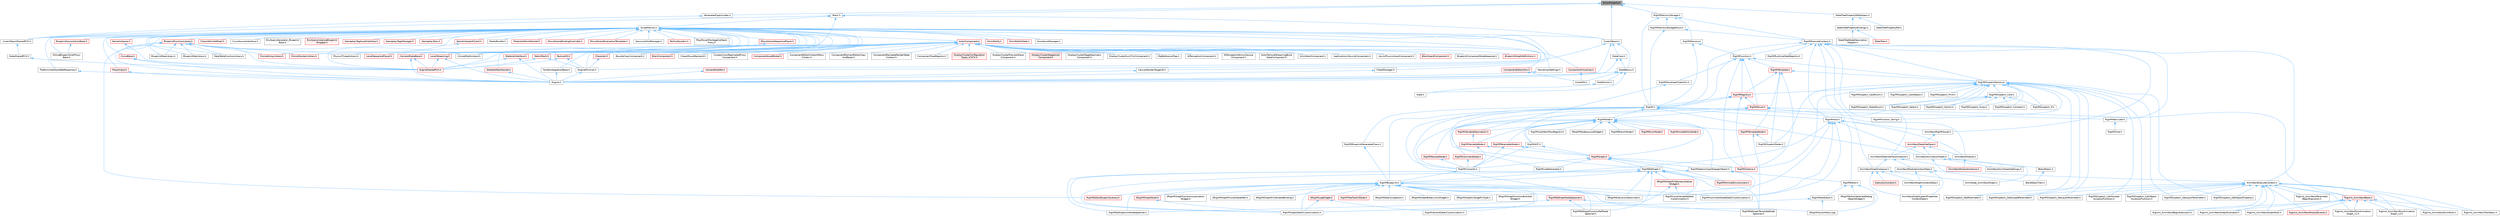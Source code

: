 digraph "EnumProperty.h"
{
 // INTERACTIVE_SVG=YES
 // LATEX_PDF_SIZE
  bgcolor="transparent";
  edge [fontname=Helvetica,fontsize=10,labelfontname=Helvetica,labelfontsize=10];
  node [fontname=Helvetica,fontsize=10,shape=box,height=0.2,width=0.4];
  Node1 [id="Node000001",label="EnumProperty.h",height=0.2,width=0.4,color="gray40", fillcolor="grey60", style="filled", fontcolor="black",tooltip=" "];
  Node1 -> Node2 [id="edge1_Node000001_Node000002",dir="back",color="steelblue1",style="solid",tooltip=" "];
  Node2 [id="Node000002",label="CoreUObject.h",height=0.2,width=0.4,color="grey40", fillcolor="white", style="filled",URL="$d0/ded/CoreUObject_8h.html",tooltip=" "];
  Node2 -> Node3 [id="edge2_Node000002_Node000003",dir="back",color="steelblue1",style="solid",tooltip=" "];
  Node3 [id="Node000003",label="Engine.h",height=0.2,width=0.4,color="grey40", fillcolor="white", style="filled",URL="$d1/d34/Public_2Engine_8h.html",tooltip=" "];
  Node2 -> Node4 [id="edge3_Node000002_Node000004",dir="back",color="steelblue1",style="solid",tooltip=" "];
  Node4 [id="Node000004",label="EngineMinimal.h",height=0.2,width=0.4,color="grey40", fillcolor="white", style="filled",URL="$d0/d2c/EngineMinimal_8h.html",tooltip=" "];
  Node4 -> Node3 [id="edge4_Node000004_Node000003",dir="back",color="steelblue1",style="solid",tooltip=" "];
  Node2 -> Node5 [id="edge5_Node000002_Node000005",dir="back",color="steelblue1",style="solid",tooltip=" "];
  Node5 [id="Node000005",label="SlateBasics.h",height=0.2,width=0.4,color="grey40", fillcolor="white", style="filled",URL="$da/d2f/SlateBasics_8h.html",tooltip=" "];
  Node5 -> Node3 [id="edge6_Node000005_Node000003",dir="back",color="steelblue1",style="solid",tooltip=" "];
  Node5 -> Node6 [id="edge7_Node000005_Node000006",dir="back",color="steelblue1",style="solid",tooltip=" "];
  Node6 [id="Node000006",label="Slate.h",height=0.2,width=0.4,color="grey40", fillcolor="white", style="filled",URL="$d2/dc0/Slate_8h.html",tooltip=" "];
  Node5 -> Node7 [id="edge8_Node000005_Node000007",dir="back",color="steelblue1",style="solid",tooltip=" "];
  Node7 [id="Node000007",label="SlateExtras.h",height=0.2,width=0.4,color="grey40", fillcolor="white", style="filled",URL="$d8/dec/SlateExtras_8h.html",tooltip=" "];
  Node7 -> Node6 [id="edge9_Node000007_Node000006",dir="back",color="steelblue1",style="solid",tooltip=" "];
  Node5 -> Node8 [id="edge10_Node000005_Node000008",dir="back",color="steelblue1",style="solid",tooltip=" "];
  Node8 [id="Node000008",label="UnrealEd.h",height=0.2,width=0.4,color="grey40", fillcolor="white", style="filled",URL="$d2/d5f/UnrealEd_8h.html",tooltip=" "];
  Node2 -> Node9 [id="edge11_Node000002_Node000009",dir="back",color="steelblue1",style="solid",tooltip=" "];
  Node9 [id="Node000009",label="SlateCore.h",height=0.2,width=0.4,color="grey40", fillcolor="white", style="filled",URL="$dc/d03/SlateCore_8h.html",tooltip=" "];
  Node9 -> Node3 [id="edge12_Node000009_Node000003",dir="back",color="steelblue1",style="solid",tooltip=" "];
  Node9 -> Node5 [id="edge13_Node000009_Node000005",dir="back",color="steelblue1",style="solid",tooltip=" "];
  Node1 -> Node10 [id="edge14_Node000001_Node000010",dir="back",color="steelblue1",style="solid",tooltip=" "];
  Node10 [id="Node000010",label="GeneratedCppIncludes.h",height=0.2,width=0.4,color="grey40", fillcolor="white", style="filled",URL="$d5/d24/GeneratedCppIncludes_8h.html",tooltip=" "];
  Node10 -> Node11 [id="edge15_Node000010_Node000011",dir="back",color="steelblue1",style="solid",tooltip=" "];
  Node11 [id="Node000011",label="CoreUObjectSharedPCH.h",height=0.2,width=0.4,color="grey40", fillcolor="white", style="filled",URL="$de/d2f/CoreUObjectSharedPCH_8h.html",tooltip=" "];
  Node11 -> Node12 [id="edge16_Node000011_Node000012",dir="back",color="steelblue1",style="solid",tooltip=" "];
  Node12 [id="Node000012",label="SlateSharedPCH.h",height=0.2,width=0.4,color="grey40", fillcolor="white", style="filled",URL="$d1/dfc/SlateSharedPCH_8h.html",tooltip=" "];
  Node12 -> Node13 [id="edge17_Node000012_Node000013",dir="back",color="steelblue1",style="solid",tooltip=" "];
  Node13 [id="Node000013",label="EngineSharedPCH.h",height=0.2,width=0.4,color="red", fillcolor="#FFF0F0", style="filled",URL="$dc/dbb/EngineSharedPCH_8h.html",tooltip=" "];
  Node1 -> Node15 [id="edge18_Node000001_Node000015",dir="back",color="steelblue1",style="solid",tooltip=" "];
  Node15 [id="Node000015",label="RigVMMemoryStorage.h",height=0.2,width=0.4,color="grey40", fillcolor="white", style="filled",URL="$d1/dd5/RigVMMemoryStorage_8h.html",tooltip=" "];
  Node15 -> Node16 [id="edge19_Node000015_Node000016",dir="back",color="steelblue1",style="solid",tooltip=" "];
  Node16 [id="Node000016",label="RigVM.h",height=0.2,width=0.4,color="grey40", fillcolor="white", style="filled",URL="$d0/d5e/RigVM_8h.html",tooltip=" "];
  Node16 -> Node17 [id="edge20_Node000016_Node000017",dir="back",color="steelblue1",style="solid",tooltip=" "];
  Node17 [id="Node000017",label="AnimNextAnimationGraph.h",height=0.2,width=0.4,color="grey40", fillcolor="white", style="filled",URL="$d4/dc3/AnimNextAnimationGraph_8h.html",tooltip=" "];
  Node17 -> Node18 [id="edge21_Node000017_Node000018",dir="back",color="steelblue1",style="solid",tooltip=" "];
  Node18 [id="Node000018",label="AnimNextAnimGraphSettings.h",height=0.2,width=0.4,color="grey40", fillcolor="white", style="filled",URL="$d9/da8/AnimNextAnimGraphSettings_8h.html",tooltip=" "];
  Node17 -> Node19 [id="edge22_Node000017_Node000019",dir="back",color="steelblue1",style="solid",tooltip=" "];
  Node19 [id="Node000019",label="AnimNode_AnimNextGraph.h",height=0.2,width=0.4,color="grey40", fillcolor="white", style="filled",URL="$d5/d20/AnimNode__AnimNextGraph_8h.html",tooltip=" "];
  Node17 -> Node20 [id="edge23_Node000017_Node000020",dir="back",color="steelblue1",style="solid",tooltip=" "];
  Node20 [id="Node000020",label="BlendStackTrait.h",height=0.2,width=0.4,color="grey40", fillcolor="white", style="filled",URL="$dd/dc9/BlendStackTrait_8h.html",tooltip=" "];
  Node17 -> Node21 [id="edge24_Node000017_Node000021",dir="back",color="steelblue1",style="solid",tooltip=" "];
  Node21 [id="Node000021",label="IBlendStack.h",height=0.2,width=0.4,color="grey40", fillcolor="white", style="filled",URL="$df/d73/IBlendStack_8h.html",tooltip=" "];
  Node21 -> Node20 [id="edge25_Node000021_Node000020",dir="back",color="steelblue1",style="solid",tooltip=" "];
  Node16 -> Node22 [id="edge26_Node000016_Node000022",dir="back",color="steelblue1",style="solid",tooltip=" "];
  Node22 [id="Node000022",label="AnimNextModule.h",height=0.2,width=0.4,color="grey40", fillcolor="white", style="filled",URL="$d1/dac/AnimNextModule_8h.html",tooltip=" "];
  Node22 -> Node23 [id="edge27_Node000022_Node000023",dir="back",color="steelblue1",style="solid",tooltip=" "];
  Node23 [id="Node000023",label="AnimNextModuleInstance.h",height=0.2,width=0.4,color="red", fillcolor="#FFF0F0", style="filled",URL="$d7/dbe/AnimNextModuleInstance_8h.html",tooltip=" "];
  Node16 -> Node25 [id="edge28_Node000016_Node000025",dir="back",color="steelblue1",style="solid",tooltip=" "];
  Node25 [id="Node000025",label="RigVMBlueprint.h",height=0.2,width=0.4,color="grey40", fillcolor="white", style="filled",URL="$df/d44/RigVMBlueprint_8h.html",tooltip=" "];
  Node25 -> Node26 [id="edge29_Node000025_Node000026",dir="back",color="steelblue1",style="solid",tooltip=" "];
  Node26 [id="Node000026",label="RigVMCommentNodeDetailCustomization.h",height=0.2,width=0.4,color="grey40", fillcolor="white", style="filled",URL="$de/ddb/RigVMCommentNodeDetailCustomization_8h.html",tooltip=" "];
  Node25 -> Node27 [id="edge30_Node000025_Node000027",dir="back",color="steelblue1",style="solid",tooltip=" "];
  Node27 [id="Node000027",label="RigVMEdGraphFunctionRefNode\lSpawner.h",height=0.2,width=0.4,color="grey40", fillcolor="white", style="filled",URL="$d3/d16/RigVMEdGraphFunctionRefNodeSpawner_8h.html",tooltip=" "];
  Node25 -> Node28 [id="edge31_Node000025_Node000028",dir="back",color="steelblue1",style="solid",tooltip=" "];
  Node28 [id="Node000028",label="RigVMEdGraphNodeSpawner.h",height=0.2,width=0.4,color="red", fillcolor="#FFF0F0", style="filled",URL="$d4/d8b/RigVMEdGraphNodeSpawner_8h.html",tooltip=" "];
  Node28 -> Node27 [id="edge32_Node000028_Node000027",dir="back",color="steelblue1",style="solid",tooltip=" "];
  Node28 -> Node31 [id="edge33_Node000028_Node000031",dir="back",color="steelblue1",style="solid",tooltip=" "];
  Node31 [id="Node000031",label="RigVMEdGraphTemplateNode\lSpawner.h",height=0.2,width=0.4,color="grey40", fillcolor="white", style="filled",URL="$d9/d6c/RigVMEdGraphTemplateNodeSpawner_8h.html",tooltip=" "];
  Node28 -> Node32 [id="edge34_Node000028_Node000032",dir="back",color="steelblue1",style="solid",tooltip=" "];
  Node32 [id="Node000032",label="RigVMEdGraphUnitNodeSpawner.h",height=0.2,width=0.4,color="grey40", fillcolor="white", style="filled",URL="$d3/d6b/RigVMEdGraphUnitNodeSpawner_8h.html",tooltip=" "];
  Node25 -> Node32 [id="edge35_Node000025_Node000032",dir="back",color="steelblue1",style="solid",tooltip=" "];
  Node25 -> Node34 [id="edge36_Node000025_Node000034",dir="back",color="steelblue1",style="solid",tooltip=" "];
  Node34 [id="Node000034",label="RigVMEditorBlueprintLibrary.h",height=0.2,width=0.4,color="red", fillcolor="#FFF0F0", style="filled",URL="$d9/d31/RigVMEditorBlueprintLibrary_8h.html",tooltip=" "];
  Node25 -> Node36 [id="edge37_Node000025_Node000036",dir="back",color="steelblue1",style="solid",tooltip=" "];
  Node36 [id="Node000036",label="RigVMGraphDetailCustomization.h",height=0.2,width=0.4,color="grey40", fillcolor="white", style="filled",URL="$da/d8c/RigVMGraphDetailCustomization_8h.html",tooltip=" "];
  Node25 -> Node37 [id="edge38_Node000025_Node000037",dir="back",color="steelblue1",style="solid",tooltip=" "];
  Node37 [id="Node000037",label="RigVMLocalVariableDetail\lCustomization.h",height=0.2,width=0.4,color="grey40", fillcolor="white", style="filled",URL="$de/de8/RigVMLocalVariableDetailCustomization_8h.html",tooltip=" "];
  Node25 -> Node38 [id="edge39_Node000025_Node000038",dir="back",color="steelblue1",style="solid",tooltip=" "];
  Node38 [id="Node000038",label="RigVMTreeToolkitNode.h",height=0.2,width=0.4,color="red", fillcolor="#FFF0F0", style="filled",URL="$dc/d84/RigVMTreeToolkitNode_8h.html",tooltip=" "];
  Node25 -> Node43 [id="edge40_Node000025_Node000043",dir="back",color="steelblue1",style="solid",tooltip=" "];
  Node43 [id="Node000043",label="RigVMVariantDetailCustomization.h",height=0.2,width=0.4,color="grey40", fillcolor="white", style="filled",URL="$d2/db8/RigVMVariantDetailCustomization_8h.html",tooltip=" "];
  Node25 -> Node44 [id="edge41_Node000025_Node000044",dir="back",color="steelblue1",style="solid",tooltip=" "];
  Node44 [id="Node000044",label="SRigVMActionMenu.cpp",height=0.2,width=0.4,color="grey40", fillcolor="white", style="filled",URL="$dc/d4c/SRigVMActionMenu_8cpp.html",tooltip=" "];
  Node25 -> Node45 [id="edge42_Node000025_Node000045",dir="back",color="steelblue1",style="solid",tooltip=" "];
  Node45 [id="Node000045",label="SRigVMDetailsInspector.h",height=0.2,width=0.4,color="grey40", fillcolor="white", style="filled",URL="$df/dfb/SRigVMDetailsInspector_8h.html",tooltip=" "];
  Node25 -> Node46 [id="edge43_Node000025_Node000046",dir="back",color="steelblue1",style="solid",tooltip=" "];
  Node46 [id="Node000046",label="SRigVMExecutionStackView.h",height=0.2,width=0.4,color="grey40", fillcolor="white", style="filled",URL="$d9/d2b/SRigVMExecutionStackView_8h.html",tooltip=" "];
  Node25 -> Node47 [id="edge44_Node000025_Node000047",dir="back",color="steelblue1",style="solid",tooltip=" "];
  Node47 [id="Node000047",label="SRigVMGraphBreakLinksWidget.h",height=0.2,width=0.4,color="grey40", fillcolor="white", style="filled",URL="$d8/d4a/SRigVMGraphBreakLinksWidget_8h.html",tooltip=" "];
  Node25 -> Node48 [id="edge45_Node000025_Node000048",dir="back",color="steelblue1",style="solid",tooltip=" "];
  Node48 [id="Node000048",label="SRigVMGraphChangePinType.h",height=0.2,width=0.4,color="grey40", fillcolor="white", style="filled",URL="$d4/da7/SRigVMGraphChangePinType_8h.html",tooltip=" "];
  Node25 -> Node49 [id="edge46_Node000025_Node000049",dir="back",color="steelblue1",style="solid",tooltip=" "];
  Node49 [id="Node000049",label="SRigVMGraphFunctionBulkEdit\lWidget.h",height=0.2,width=0.4,color="grey40", fillcolor="white", style="filled",URL="$db/dbf/SRigVMGraphFunctionBulkEditWidget_8h.html",tooltip=" "];
  Node25 -> Node50 [id="edge47_Node000025_Node000050",dir="back",color="steelblue1",style="solid",tooltip=" "];
  Node50 [id="Node000050",label="SRigVMGraphFunctionLocalization\lWidget.h",height=0.2,width=0.4,color="grey40", fillcolor="white", style="filled",URL="$dd/d59/SRigVMGraphFunctionLocalizationWidget_8h.html",tooltip=" "];
  Node25 -> Node51 [id="edge48_Node000025_Node000051",dir="back",color="steelblue1",style="solid",tooltip=" "];
  Node51 [id="Node000051",label="SRigVMGraphNode.h",height=0.2,width=0.4,color="red", fillcolor="#FFF0F0", style="filled",URL="$d0/d1e/SRigVMGraphNode_8h.html",tooltip=" "];
  Node51 -> Node36 [id="edge49_Node000051_Node000036",dir="back",color="steelblue1",style="solid",tooltip=" "];
  Node25 -> Node53 [id="edge50_Node000025_Node000053",dir="back",color="steelblue1",style="solid",tooltip=" "];
  Node53 [id="Node000053",label="SRigVMGraphPinUserDataPath.h",height=0.2,width=0.4,color="grey40", fillcolor="white", style="filled",URL="$d5/d31/SRigVMGraphPinUserDataPath_8h.html",tooltip=" "];
  Node25 -> Node54 [id="edge51_Node000025_Node000054",dir="back",color="steelblue1",style="solid",tooltip=" "];
  Node54 [id="Node000054",label="SRigVMGraphPinVariableBinding.h",height=0.2,width=0.4,color="grey40", fillcolor="white", style="filled",URL="$db/dca/SRigVMGraphPinVariableBinding_8h.html",tooltip=" "];
  Node25 -> Node55 [id="edge52_Node000025_Node000055",dir="back",color="steelblue1",style="solid",tooltip=" "];
  Node55 [id="Node000055",label="SRigVMLogWidget.h",height=0.2,width=0.4,color="red", fillcolor="#FFF0F0", style="filled",URL="$d9/dab/SRigVMLogWidget_8h.html",tooltip=" "];
  Node55 -> Node36 [id="edge53_Node000055_Node000036",dir="back",color="steelblue1",style="solid",tooltip=" "];
  Node55 -> Node43 [id="edge54_Node000055_Node000043",dir="back",color="steelblue1",style="solid",tooltip=" "];
  Node16 -> Node57 [id="edge55_Node000016_Node000057",dir="back",color="steelblue1",style="solid",tooltip=" "];
  Node57 [id="Node000057",label="RigVMBlueprintGeneratedClass.h",height=0.2,width=0.4,color="grey40", fillcolor="white", style="filled",URL="$d4/dec/RigVMBlueprintGeneratedClass_8h.html",tooltip=" "];
  Node57 -> Node25 [id="edge56_Node000057_Node000025",dir="back",color="steelblue1",style="solid",tooltip=" "];
  Node16 -> Node58 [id="edge57_Node000016_Node000058",dir="back",color="steelblue1",style="solid",tooltip=" "];
  Node58 [id="Node000058",label="RigVMCodeGenerator.h",height=0.2,width=0.4,color="grey40", fillcolor="white", style="filled",URL="$d4/d2b/RigVMCodeGenerator_8h.html",tooltip=" "];
  Node16 -> Node59 [id="edge58_Node000016_Node000059",dir="back",color="steelblue1",style="solid",tooltip=" "];
  Node59 [id="Node000059",label="RigVMCompiler.h",height=0.2,width=0.4,color="grey40", fillcolor="white", style="filled",URL="$d7/d63/RigVMCompiler_8h.html",tooltip=" "];
  Node59 -> Node25 [id="edge59_Node000059_Node000025",dir="back",color="steelblue1",style="solid",tooltip=" "];
  Node16 -> Node60 [id="edge60_Node000016_Node000060",dir="back",color="steelblue1",style="solid",tooltip=" "];
  Node60 [id="Node000060",label="RigVMEdGraph.h",height=0.2,width=0.4,color="grey40", fillcolor="white", style="filled",URL="$d9/d8c/RigVMEdGraph_8h.html",tooltip=" "];
  Node60 -> Node25 [id="edge61_Node000060_Node000025",dir="back",color="steelblue1",style="solid",tooltip=" "];
  Node60 -> Node27 [id="edge62_Node000060_Node000027",dir="back",color="steelblue1",style="solid",tooltip=" "];
  Node60 -> Node31 [id="edge63_Node000060_Node000031",dir="back",color="steelblue1",style="solid",tooltip=" "];
  Node60 -> Node32 [id="edge64_Node000060_Node000032",dir="back",color="steelblue1",style="solid",tooltip=" "];
  Node60 -> Node36 [id="edge65_Node000060_Node000036",dir="back",color="steelblue1",style="solid",tooltip=" "];
  Node60 -> Node37 [id="edge66_Node000060_Node000037",dir="back",color="steelblue1",style="solid",tooltip=" "];
  Node60 -> Node61 [id="edge67_Node000060_Node000061",dir="back",color="steelblue1",style="solid",tooltip=" "];
  Node61 [id="Node000061",label="RigVMMinimalEnvironment.h",height=0.2,width=0.4,color="red", fillcolor="#FFF0F0", style="filled",URL="$d4/d4a/RigVMMinimalEnvironment_8h.html",tooltip=" "];
  Node60 -> Node46 [id="edge68_Node000060_Node000046",dir="back",color="steelblue1",style="solid",tooltip=" "];
  Node60 -> Node62 [id="edge69_Node000060_Node000062",dir="back",color="steelblue1",style="solid",tooltip=" "];
  Node62 [id="Node000062",label="SRigVMGraphPinNameListValue\lWidget.h",height=0.2,width=0.4,color="red", fillcolor="#FFF0F0", style="filled",URL="$dc/dac/SRigVMGraphPinNameListValueWidget_8h.html",tooltip=" "];
  Node62 -> Node36 [id="edge70_Node000062_Node000036",dir="back",color="steelblue1",style="solid",tooltip=" "];
  Node62 -> Node37 [id="edge71_Node000062_Node000037",dir="back",color="steelblue1",style="solid",tooltip=" "];
  Node16 -> Node64 [id="edge72_Node000016_Node000064",dir="back",color="steelblue1",style="solid",tooltip=" "];
  Node64 [id="Node000064",label="RigVMHost.h",height=0.2,width=0.4,color="grey40", fillcolor="white", style="filled",URL="$d5/d04/RigVMHost_8h.html",tooltip=" "];
  Node64 -> Node17 [id="edge73_Node000064_Node000017",dir="back",color="steelblue1",style="solid",tooltip=" "];
  Node64 -> Node22 [id="edge74_Node000064_Node000022",dir="back",color="steelblue1",style="solid",tooltip=" "];
  Node64 -> Node65 [id="edge75_Node000064_Node000065",dir="back",color="steelblue1",style="solid",tooltip=" "];
  Node65 [id="Node000065",label="AnimNextRigVMAsset.h",height=0.2,width=0.4,color="grey40", fillcolor="white", style="filled",URL="$d8/d0c/AnimNextRigVMAsset_8h.html",tooltip=" "];
  Node65 -> Node66 [id="edge76_Node000065_Node000066",dir="back",color="steelblue1",style="solid",tooltip=" "];
  Node66 [id="Node000066",label="AnimNextDataInterface.h",height=0.2,width=0.4,color="red", fillcolor="#FFF0F0", style="filled",URL="$d6/d96/AnimNextDataInterface_8h.html",tooltip=" "];
  Node66 -> Node17 [id="edge77_Node000066_Node000017",dir="back",color="steelblue1",style="solid",tooltip=" "];
  Node66 -> Node70 [id="edge78_Node000066_Node000070",dir="back",color="steelblue1",style="solid",tooltip=" "];
  Node70 [id="Node000070",label="AnimNextDataInterfaceInstance.h",height=0.2,width=0.4,color="grey40", fillcolor="white", style="filled",URL="$d4/dc0/AnimNextDataInterfaceInstance_8h.html",tooltip=" "];
  Node70 -> Node71 [id="edge79_Node000070_Node000071",dir="back",color="steelblue1",style="solid",tooltip=" "];
  Node71 [id="Node000071",label="AnimNextGraphInstance.h",height=0.2,width=0.4,color="grey40", fillcolor="white", style="filled",URL="$df/d5e/AnimNextGraphInstance_8h.html",tooltip=" "];
  Node71 -> Node72 [id="edge80_Node000071_Node000072",dir="back",color="steelblue1",style="solid",tooltip=" "];
  Node72 [id="Node000072",label="AnimNextGraphContextData.h",height=0.2,width=0.4,color="grey40", fillcolor="white", style="filled",URL="$d6/d0a/AnimNextGraphContextData_8h.html",tooltip=" "];
  Node72 -> Node73 [id="edge81_Node000072_Node000073",dir="back",color="steelblue1",style="solid",tooltip=" "];
  Node73 [id="Node000073",label="AnimNextGraphLatentProperties\lContextData.h",height=0.2,width=0.4,color="grey40", fillcolor="white", style="filled",URL="$da/d49/AnimNextGraphLatentPropertiesContextData_8h.html",tooltip=" "];
  Node71 -> Node73 [id="edge82_Node000071_Node000073",dir="back",color="steelblue1",style="solid",tooltip=" "];
  Node71 -> Node19 [id="edge83_Node000071_Node000019",dir="back",color="steelblue1",style="solid",tooltip=" "];
  Node71 -> Node74 [id="edge84_Node000071_Node000074",dir="back",color="steelblue1",style="solid",tooltip=" "];
  Node74 [id="Node000074",label="ExecutionContext.h",height=0.2,width=0.4,color="red", fillcolor="#FFF0F0", style="filled",URL="$d2/da1/ExecutionContext_8h.html",tooltip=" "];
  Node70 -> Node83 [id="edge85_Node000070_Node000083",dir="back",color="steelblue1",style="solid",tooltip=" "];
  Node83 [id="Node000083",label="AnimNextModuleContextData.h",height=0.2,width=0.4,color="grey40", fillcolor="white", style="filled",URL="$d8/d3c/AnimNextModuleContextData_8h.html",tooltip=" "];
  Node83 -> Node84 [id="edge86_Node000083_Node000084",dir="back",color="steelblue1",style="solid",tooltip=" "];
  Node84 [id="Node000084",label="AnimNextExecuteContext.h",height=0.2,width=0.4,color="grey40", fillcolor="white", style="filled",URL="$de/da5/AnimNextExecuteContext_8h.html",tooltip=" "];
  Node84 -> Node85 [id="edge87_Node000084_Node000085",dir="back",color="steelblue1",style="solid",tooltip=" "];
  Node85 [id="Node000085",label="RigUnit_AnimNextBase.h",height=0.2,width=0.4,color="red", fillcolor="#FFF0F0", style="filled",URL="$df/d32/RigUnit__AnimNextBase_8h.html",tooltip=" "];
  Node85 -> Node86 [id="edge88_Node000085_Node000086",dir="back",color="steelblue1",style="solid",tooltip=" "];
  Node86 [id="Node000086",label="RigUnit_AnimNextBeginExecution.h",height=0.2,width=0.4,color="grey40", fillcolor="white", style="filled",URL="$df/d5a/RigUnit__AnimNextBeginExecution_8h.html",tooltip=" "];
  Node85 -> Node87 [id="edge89_Node000085_Node000087",dir="back",color="steelblue1",style="solid",tooltip=" "];
  Node87 [id="Node000087",label="RigUnit_AnimNextGraphEvaluator.h",height=0.2,width=0.4,color="grey40", fillcolor="white", style="filled",URL="$db/dea/RigUnit__AnimNextGraphEvaluator_8h.html",tooltip=" "];
  Node85 -> Node88 [id="edge90_Node000085_Node000088",dir="back",color="steelblue1",style="solid",tooltip=" "];
  Node88 [id="Node000088",label="RigUnit_AnimNextGraphRoot.h",height=0.2,width=0.4,color="grey40", fillcolor="white", style="filled",URL="$db/db2/RigUnit__AnimNextGraphRoot_8h.html",tooltip=" "];
  Node85 -> Node89 [id="edge91_Node000085_Node000089",dir="back",color="steelblue1",style="solid",tooltip=" "];
  Node89 [id="Node000089",label="RigUnit_AnimNextModuleEvents.h",height=0.2,width=0.4,color="red", fillcolor="#FFF0F0", style="filled",URL="$db/d6a/RigUnit__AnimNextModuleEvents_8h.html",tooltip=" "];
  Node85 -> Node91 [id="edge92_Node000085_Node000091",dir="back",color="steelblue1",style="solid",tooltip=" "];
  Node91 [id="Node000091",label="RigUnit_AnimNextRunAnimation\lGraph_v1.h",height=0.2,width=0.4,color="grey40", fillcolor="white", style="filled",URL="$d1/df7/RigUnit__AnimNextRunAnimationGraph__v1_8h.html",tooltip=" "];
  Node85 -> Node92 [id="edge93_Node000085_Node000092",dir="back",color="steelblue1",style="solid",tooltip=" "];
  Node92 [id="Node000092",label="RigUnit_AnimNextRunAnimation\lGraph_v2.h",height=0.2,width=0.4,color="grey40", fillcolor="white", style="filled",URL="$d6/d84/RigUnit__AnimNextRunAnimationGraph__v2_8h.html",tooltip=" "];
  Node85 -> Node93 [id="edge94_Node000085_Node000093",dir="back",color="steelblue1",style="solid",tooltip=" "];
  Node93 [id="Node000093",label="RigUnit_AnimNextShimRoot.h",height=0.2,width=0.4,color="grey40", fillcolor="white", style="filled",URL="$de/d67/RigUnit__AnimNextShimRoot_8h.html",tooltip=" "];
  Node85 -> Node94 [id="edge95_Node000085_Node000094",dir="back",color="steelblue1",style="solid",tooltip=" "];
  Node94 [id="Node000094",label="RigUnit_AnimNextTraitStack.h",height=0.2,width=0.4,color="grey40", fillcolor="white", style="filled",URL="$d0/d14/RigUnit__AnimNextTraitStack_8h.html",tooltip=" "];
  Node84 -> Node86 [id="edge96_Node000084_Node000086",dir="back",color="steelblue1",style="solid",tooltip=" "];
  Node84 -> Node87 [id="edge97_Node000084_Node000087",dir="back",color="steelblue1",style="solid",tooltip=" "];
  Node84 -> Node88 [id="edge98_Node000084_Node000088",dir="back",color="steelblue1",style="solid",tooltip=" "];
  Node84 -> Node89 [id="edge99_Node000084_Node000089",dir="back",color="steelblue1",style="solid",tooltip=" "];
  Node84 -> Node97 [id="edge100_Node000084_Node000097",dir="back",color="steelblue1",style="solid",tooltip=" "];
  Node97 [id="Node000097",label="RigUnit_AnimNextParameter\lBeginExecution.h",height=0.2,width=0.4,color="grey40", fillcolor="white", style="filled",URL="$df/d50/RigUnit__AnimNextParameterBeginExecution_8h.html",tooltip=" "];
  Node84 -> Node91 [id="edge101_Node000084_Node000091",dir="back",color="steelblue1",style="solid",tooltip=" "];
  Node84 -> Node92 [id="edge102_Node000084_Node000092",dir="back",color="steelblue1",style="solid",tooltip=" "];
  Node84 -> Node93 [id="edge103_Node000084_Node000093",dir="back",color="steelblue1",style="solid",tooltip=" "];
  Node84 -> Node94 [id="edge104_Node000084_Node000094",dir="back",color="steelblue1",style="solid",tooltip=" "];
  Node84 -> Node98 [id="edge105_Node000084_Node000098",dir="back",color="steelblue1",style="solid",tooltip=" "];
  Node98 [id="Node000098",label="RigVMDispatch_CallHoisted\lAccessorFunction.h",height=0.2,width=0.4,color="grey40", fillcolor="white", style="filled",URL="$d1/d9e/RigVMDispatch__CallHoistedAccessorFunction_8h.html",tooltip=" "];
  Node84 -> Node99 [id="edge106_Node000084_Node000099",dir="back",color="steelblue1",style="solid",tooltip=" "];
  Node99 [id="Node000099",label="RigVMDispatch_CallObject\lAccessorFunction.h",height=0.2,width=0.4,color="grey40", fillcolor="white", style="filled",URL="$de/da6/RigVMDispatch__CallObjectAccessorFunction_8h.html",tooltip=" "];
  Node84 -> Node100 [id="edge107_Node000084_Node000100",dir="back",color="steelblue1",style="solid",tooltip=" "];
  Node100 [id="Node000100",label="RigVMDispatch_GetLayerParameter.h",height=0.2,width=0.4,color="grey40", fillcolor="white", style="filled",URL="$d1/dad/RigVMDispatch__GetLayerParameter_8h.html",tooltip=" "];
  Node84 -> Node101 [id="edge108_Node000084_Node000101",dir="back",color="steelblue1",style="solid",tooltip=" "];
  Node101 [id="Node000101",label="RigVMDispatch_GetObjectProperty.h",height=0.2,width=0.4,color="grey40", fillcolor="white", style="filled",URL="$d3/d6d/RigVMDispatch__GetObjectProperty_8h.html",tooltip=" "];
  Node84 -> Node102 [id="edge109_Node000084_Node000102",dir="back",color="steelblue1",style="solid",tooltip=" "];
  Node102 [id="Node000102",label="RigVMDispatch_GetParameter.h",height=0.2,width=0.4,color="grey40", fillcolor="white", style="filled",URL="$dd/d34/RigVMDispatch__GetParameter_8h.html",tooltip=" "];
  Node84 -> Node103 [id="edge110_Node000084_Node000103",dir="back",color="steelblue1",style="solid",tooltip=" "];
  Node103 [id="Node000103",label="RigVMDispatch_GetScopedParameter.h",height=0.2,width=0.4,color="grey40", fillcolor="white", style="filled",URL="$d0/dc7/RigVMDispatch__GetScopedParameter_8h.html",tooltip=" "];
  Node84 -> Node104 [id="edge111_Node000084_Node000104",dir="back",color="steelblue1",style="solid",tooltip=" "];
  Node104 [id="Node000104",label="RigVMDispatch_SetLayerParameter.h",height=0.2,width=0.4,color="grey40", fillcolor="white", style="filled",URL="$d8/de9/RigVMDispatch__SetLayerParameter_8h.html",tooltip=" "];
  Node83 -> Node72 [id="edge112_Node000083_Node000072",dir="back",color="steelblue1",style="solid",tooltip=" "];
  Node83 -> Node73 [id="edge113_Node000083_Node000073",dir="back",color="steelblue1",style="solid",tooltip=" "];
  Node70 -> Node23 [id="edge114_Node000070_Node000023",dir="back",color="steelblue1",style="solid",tooltip=" "];
  Node66 -> Node22 [id="edge115_Node000066_Node000022",dir="back",color="steelblue1",style="solid",tooltip=" "];
  Node64 -> Node25 [id="edge116_Node000064_Node000025",dir="back",color="steelblue1",style="solid",tooltip=" "];
  Node64 -> Node26 [id="edge117_Node000064_Node000026",dir="back",color="steelblue1",style="solid",tooltip=" "];
  Node64 -> Node37 [id="edge118_Node000064_Node000037",dir="back",color="steelblue1",style="solid",tooltip=" "];
  Node64 -> Node46 [id="edge119_Node000064_Node000046",dir="back",color="steelblue1",style="solid",tooltip=" "];
  Node16 -> Node105 [id="edge120_Node000016_Node000105",dir="back",color="steelblue1",style="solid",tooltip=" "];
  Node105 [id="Node000105",label="RigVMNativized.h",height=0.2,width=0.4,color="grey40", fillcolor="white", style="filled",URL="$df/d99/RigVMNativized_8h.html",tooltip=" "];
  Node105 -> Node106 [id="edge121_Node000105_Node000106",dir="back",color="steelblue1",style="solid",tooltip=" "];
  Node106 [id="Node000106",label="RigVMCore.h",height=0.2,width=0.4,color="grey40", fillcolor="white", style="filled",URL="$d3/dbd/RigVMCore_8h.html",tooltip=" "];
  Node16 -> Node107 [id="edge122_Node000016_Node000107",dir="back",color="steelblue1",style="solid",tooltip=" "];
  Node107 [id="Node000107",label="RigVMNode.h",height=0.2,width=0.4,color="grey40", fillcolor="white", style="filled",URL="$df/d31/RigVMNode_8h.html",tooltip=" "];
  Node107 -> Node108 [id="edge123_Node000107_Node000108",dir="back",color="steelblue1",style="solid",tooltip=" "];
  Node108 [id="Node000108",label="RigVMAST.h",height=0.2,width=0.4,color="grey40", fillcolor="white", style="filled",URL="$d9/d6d/RigVMAST_8h.html",tooltip=" "];
  Node108 -> Node59 [id="edge124_Node000108_Node000059",dir="back",color="steelblue1",style="solid",tooltip=" "];
  Node108 -> Node109 [id="edge125_Node000108_Node000109",dir="back",color="steelblue1",style="solid",tooltip=" "];
  Node109 [id="Node000109",label="RigVMGraph.h",height=0.2,width=0.4,color="red", fillcolor="#FFF0F0", style="filled",URL="$d7/dfd/RigVMGraph_8h.html",tooltip=" "];
  Node109 -> Node58 [id="edge126_Node000109_Node000058",dir="back",color="steelblue1",style="solid",tooltip=" "];
  Node109 -> Node59 [id="edge127_Node000109_Node000059",dir="back",color="steelblue1",style="solid",tooltip=" "];
  Node109 -> Node119 [id="edge128_Node000109_Node000119",dir="back",color="steelblue1",style="solid",tooltip=" "];
  Node119 [id="Node000119",label="RigVMDetailsViewWrapperObject.h",height=0.2,width=0.4,color="grey40", fillcolor="white", style="filled",URL="$dd/d41/RigVMDetailsViewWrapperObject_8h.html",tooltip=" "];
  Node119 -> Node116 [id="edge129_Node000119_Node000116",dir="back",color="steelblue1",style="solid",tooltip=" "];
  Node116 [id="Node000116",label="RigVMEditor.h",height=0.2,width=0.4,color="grey40", fillcolor="white", style="filled",URL="$d3/d13/RigVMEditor_8h.html",tooltip=" "];
  Node116 -> Node117 [id="edge130_Node000116_Node000117",dir="back",color="steelblue1",style="solid",tooltip=" "];
  Node117 [id="Node000117",label="RigVMNewEditor.h",height=0.2,width=0.4,color="grey40", fillcolor="white", style="filled",URL="$df/dd1/RigVMNewEditor_8h.html",tooltip=" "];
  Node117 -> Node36 [id="edge131_Node000117_Node000036",dir="back",color="steelblue1",style="solid",tooltip=" "];
  Node117 -> Node44 [id="edge132_Node000117_Node000044",dir="back",color="steelblue1",style="solid",tooltip=" "];
  Node116 -> Node44 [id="edge133_Node000116_Node000044",dir="back",color="steelblue1",style="solid",tooltip=" "];
  Node116 -> Node118 [id="edge134_Node000116_Node000118",dir="back",color="steelblue1",style="solid",tooltip=" "];
  Node118 [id="Node000118",label="SRigVMEditorSelectedDebug\lObjectWidget.h",height=0.2,width=0.4,color="grey40", fillcolor="white", style="filled",URL="$d9/dcd/SRigVMEditorSelectedDebugObjectWidget_8h.html",tooltip=" "];
  Node119 -> Node36 [id="edge135_Node000119_Node000036",dir="back",color="steelblue1",style="solid",tooltip=" "];
  Node119 -> Node37 [id="edge136_Node000119_Node000037",dir="back",color="steelblue1",style="solid",tooltip=" "];
  Node109 -> Node60 [id="edge137_Node000109_Node000060",dir="back",color="steelblue1",style="solid",tooltip=" "];
  Node109 -> Node61 [id="edge138_Node000109_Node000061",dir="back",color="steelblue1",style="solid",tooltip=" "];
  Node109 -> Node125 [id="edge139_Node000109_Node000125",dir="back",color="steelblue1",style="solid",tooltip=" "];
  Node125 [id="Node000125",label="RigVMSchema.h",height=0.2,width=0.4,color="red", fillcolor="#FFF0F0", style="filled",URL="$d7/dc2/RigVMSchema_8h.html",tooltip=" "];
  Node107 -> Node128 [id="edge140_Node000107_Node000128",dir="back",color="steelblue1",style="solid",tooltip=" "];
  Node128 [id="Node000128",label="RigVMBranchNode.h",height=0.2,width=0.4,color="grey40", fillcolor="white", style="filled",URL="$dc/d3b/RigVMBranchNode_8h.html",tooltip=" "];
  Node107 -> Node129 [id="edge141_Node000107_Node000129",dir="back",color="steelblue1",style="solid",tooltip=" "];
  Node129 [id="Node000129",label="RigVMCommentNode.h",height=0.2,width=0.4,color="red", fillcolor="#FFF0F0", style="filled",URL="$da/d66/RigVMCommentNode_8h.html",tooltip=" "];
  Node129 -> Node59 [id="edge142_Node000129_Node000059",dir="back",color="steelblue1",style="solid",tooltip=" "];
  Node107 -> Node119 [id="edge143_Node000107_Node000119",dir="back",color="steelblue1",style="solid",tooltip=" "];
  Node107 -> Node130 [id="edge144_Node000107_Node000130",dir="back",color="steelblue1",style="solid",tooltip=" "];
  Node130 [id="Node000130",label="RigVMEnumNode.h",height=0.2,width=0.4,color="red", fillcolor="#FFF0F0", style="filled",URL="$d8/d16/RigVMEnumNode_8h.html",tooltip=" "];
  Node107 -> Node109 [id="edge145_Node000107_Node000109",dir="back",color="steelblue1",style="solid",tooltip=" "];
  Node107 -> Node131 [id="edge146_Node000107_Node000131",dir="back",color="steelblue1",style="solid",tooltip=" "];
  Node131 [id="Node000131",label="RigVMInvokeEntryNode.h",height=0.2,width=0.4,color="red", fillcolor="#FFF0F0", style="filled",URL="$de/ddf/RigVMInvokeEntryNode_8h.html",tooltip=" "];
  Node107 -> Node132 [id="edge147_Node000107_Node000132",dir="back",color="steelblue1",style="solid",tooltip=" "];
  Node132 [id="Node000132",label="RigVMParameterNode.h",height=0.2,width=0.4,color="red", fillcolor="#FFF0F0", style="filled",URL="$dd/dfd/RigVMParameterNode_8h.html",tooltip=" "];
  Node132 -> Node59 [id="edge148_Node000132_Node000059",dir="back",color="steelblue1",style="solid",tooltip=" "];
  Node132 -> Node109 [id="edge149_Node000132_Node000109",dir="back",color="steelblue1",style="solid",tooltip=" "];
  Node107 -> Node133 [id="edge150_Node000107_Node000133",dir="back",color="steelblue1",style="solid",tooltip=" "];
  Node133 [id="Node000133",label="RigVMRerouteNode.h",height=0.2,width=0.4,color="red", fillcolor="#FFF0F0", style="filled",URL="$d7/dd8/RigVMRerouteNode_8h.html",tooltip=" "];
  Node133 -> Node59 [id="edge151_Node000133_Node000059",dir="back",color="steelblue1",style="solid",tooltip=" "];
  Node107 -> Node134 [id="edge152_Node000107_Node000134",dir="back",color="steelblue1",style="solid",tooltip=" "];
  Node134 [id="Node000134",label="RigVMTemplateNode.h",height=0.2,width=0.4,color="red", fillcolor="#FFF0F0", style="filled",URL="$d3/d3f/RigVMTemplateNode_8h.html",tooltip=" "];
  Node134 -> Node136 [id="edge153_Node000134_Node000136",dir="back",color="steelblue1",style="solid",tooltip=" "];
  Node136 [id="Node000136",label="RigVMDispatchNode.h",height=0.2,width=0.4,color="grey40", fillcolor="white", style="filled",URL="$dc/d91/RigVMDispatchNode_8h.html",tooltip=" "];
  Node134 -> Node31 [id="edge154_Node000134_Node000031",dir="back",color="steelblue1",style="solid",tooltip=" "];
  Node107 -> Node144 [id="edge155_Node000107_Node000144",dir="back",color="steelblue1",style="solid",tooltip=" "];
  Node144 [id="Node000144",label="RigVMUserWorkflowRegistry.h",height=0.2,width=0.4,color="grey40", fillcolor="white", style="filled",URL="$da/d27/RigVMUserWorkflowRegistry_8h.html",tooltip=" "];
  Node107 -> Node145 [id="edge156_Node000107_Node000145",dir="back",color="steelblue1",style="solid",tooltip=" "];
  Node145 [id="Node000145",label="RigVMVariableDescription.h",height=0.2,width=0.4,color="red", fillcolor="#FFF0F0", style="filled",URL="$d8/dd8/RigVMVariableDescription_8h.html",tooltip=" "];
  Node145 -> Node146 [id="edge157_Node000145_Node000146",dir="back",color="steelblue1",style="solid",tooltip=" "];
  Node146 [id="Node000146",label="RigVMVariableNode.h",height=0.2,width=0.4,color="red", fillcolor="#FFF0F0", style="filled",URL="$d0/dc6/RigVMVariableNode_8h.html",tooltip=" "];
  Node146 -> Node59 [id="edge158_Node000146_Node000059",dir="back",color="steelblue1",style="solid",tooltip=" "];
  Node146 -> Node109 [id="edge159_Node000146_Node000109",dir="back",color="steelblue1",style="solid",tooltip=" "];
  Node107 -> Node146 [id="edge160_Node000107_Node000146",dir="back",color="steelblue1",style="solid",tooltip=" "];
  Node107 -> Node147 [id="edge161_Node000107_Node000147",dir="back",color="steelblue1",style="solid",tooltip=" "];
  Node147 [id="Node000147",label="SRigVMNodeLayoutWidget.h",height=0.2,width=0.4,color="grey40", fillcolor="white", style="filled",URL="$dc/da9/SRigVMNodeLayoutWidget_8h.html",tooltip=" "];
  Node16 -> Node46 [id="edge162_Node000016_Node000046",dir="back",color="steelblue1",style="solid",tooltip=" "];
  Node15 -> Node148 [id="edge163_Node000015_Node000148",dir="back",color="steelblue1",style="solid",tooltip=" "];
  Node148 [id="Node000148",label="RigVMExecuteContext.h",height=0.2,width=0.4,color="grey40", fillcolor="white", style="filled",URL="$d8/d0d/RigVMExecuteContext_8h.html",tooltip=" "];
  Node148 -> Node70 [id="edge164_Node000148_Node000070",dir="back",color="steelblue1",style="solid",tooltip=" "];
  Node148 -> Node84 [id="edge165_Node000148_Node000084",dir="back",color="steelblue1",style="solid",tooltip=" "];
  Node148 -> Node71 [id="edge166_Node000148_Node000071",dir="back",color="steelblue1",style="solid",tooltip=" "];
  Node148 -> Node65 [id="edge167_Node000148_Node000065",dir="back",color="steelblue1",style="solid",tooltip=" "];
  Node148 -> Node16 [id="edge168_Node000148_Node000016",dir="back",color="steelblue1",style="solid",tooltip=" "];
  Node148 -> Node149 [id="edge169_Node000148_Node000149",dir="back",color="steelblue1",style="solid",tooltip=" "];
  Node149 [id="Node000149",label="RigVMDispatchFactory.h",height=0.2,width=0.4,color="grey40", fillcolor="white", style="filled",URL="$de/d6b/RigVMDispatchFactory_8h.html",tooltip=" "];
  Node149 -> Node136 [id="edge170_Node000149_Node000136",dir="back",color="steelblue1",style="solid",tooltip=" "];
  Node149 -> Node150 [id="edge171_Node000149_Node000150",dir="back",color="steelblue1",style="solid",tooltip=" "];
  Node150 [id="Node000150",label="RigVMDispatch_Array.h",height=0.2,width=0.4,color="grey40", fillcolor="white", style="filled",URL="$d5/d45/RigVMDispatch__Array_8h.html",tooltip=" "];
  Node149 -> Node98 [id="edge172_Node000149_Node000098",dir="back",color="steelblue1",style="solid",tooltip=" "];
  Node149 -> Node99 [id="edge173_Node000149_Node000099",dir="back",color="steelblue1",style="solid",tooltip=" "];
  Node149 -> Node151 [id="edge174_Node000149_Node000151",dir="back",color="steelblue1",style="solid",tooltip=" "];
  Node151 [id="Node000151",label="RigVMDispatch_CastEnum.h",height=0.2,width=0.4,color="grey40", fillcolor="white", style="filled",URL="$de/ddd/RigVMDispatch__CastEnum_8h.html",tooltip=" "];
  Node149 -> Node152 [id="edge175_Node000149_Node000152",dir="back",color="steelblue1",style="solid",tooltip=" "];
  Node152 [id="Node000152",label="RigVMDispatch_CastObject.h",height=0.2,width=0.4,color="grey40", fillcolor="white", style="filled",URL="$d2/df8/RigVMDispatch__CastObject_8h.html",tooltip=" "];
  Node149 -> Node153 [id="edge176_Node000149_Node000153",dir="back",color="steelblue1",style="solid",tooltip=" "];
  Node153 [id="Node000153",label="RigVMDispatch_Constant.h",height=0.2,width=0.4,color="grey40", fillcolor="white", style="filled",URL="$d2/dbe/RigVMDispatch__Constant_8h.html",tooltip=" "];
  Node149 -> Node154 [id="edge177_Node000149_Node000154",dir="back",color="steelblue1",style="solid",tooltip=" "];
  Node154 [id="Node000154",label="RigVMDispatch_Core.h",height=0.2,width=0.4,color="grey40", fillcolor="white", style="filled",URL="$da/d22/RigVMDispatch__Core_8h.html",tooltip=" "];
  Node154 -> Node150 [id="edge178_Node000154_Node000150",dir="back",color="steelblue1",style="solid",tooltip=" "];
  Node154 -> Node153 [id="edge179_Node000154_Node000153",dir="back",color="steelblue1",style="solid",tooltip=" "];
  Node154 -> Node155 [id="edge180_Node000154_Node000155",dir="back",color="steelblue1",style="solid",tooltip=" "];
  Node155 [id="Node000155",label="RigVMDispatch_If.h",height=0.2,width=0.4,color="grey40", fillcolor="white", style="filled",URL="$d4/d1d/RigVMDispatch__If_8h.html",tooltip=" "];
  Node154 -> Node156 [id="edge181_Node000154_Node000156",dir="back",color="steelblue1",style="solid",tooltip=" "];
  Node156 [id="Node000156",label="RigVMDispatch_MakeStruct.h",height=0.2,width=0.4,color="grey40", fillcolor="white", style="filled",URL="$db/d49/RigVMDispatch__MakeStruct_8h.html",tooltip=" "];
  Node154 -> Node157 [id="edge182_Node000154_Node000157",dir="back",color="steelblue1",style="solid",tooltip=" "];
  Node157 [id="Node000157",label="RigVMDispatch_Select.h",height=0.2,width=0.4,color="grey40", fillcolor="white", style="filled",URL="$df/d4e/RigVMDispatch__Select_8h.html",tooltip=" "];
  Node154 -> Node158 [id="edge183_Node000154_Node000158",dir="back",color="steelblue1",style="solid",tooltip=" "];
  Node158 [id="Node000158",label="RigVMDispatch_Switch.h",height=0.2,width=0.4,color="grey40", fillcolor="white", style="filled",URL="$d7/dfb/RigVMDispatch__Switch_8h.html",tooltip=" "];
  Node149 -> Node100 [id="edge184_Node000149_Node000100",dir="back",color="steelblue1",style="solid",tooltip=" "];
  Node149 -> Node101 [id="edge185_Node000149_Node000101",dir="back",color="steelblue1",style="solid",tooltip=" "];
  Node149 -> Node102 [id="edge186_Node000149_Node000102",dir="back",color="steelblue1",style="solid",tooltip=" "];
  Node149 -> Node103 [id="edge187_Node000149_Node000103",dir="back",color="steelblue1",style="solid",tooltip=" "];
  Node149 -> Node155 [id="edge188_Node000149_Node000155",dir="back",color="steelblue1",style="solid",tooltip=" "];
  Node149 -> Node156 [id="edge189_Node000149_Node000156",dir="back",color="steelblue1",style="solid",tooltip=" "];
  Node149 -> Node159 [id="edge190_Node000149_Node000159",dir="back",color="steelblue1",style="solid",tooltip=" "];
  Node159 [id="Node000159",label="RigVMDispatch_Print.h",height=0.2,width=0.4,color="grey40", fillcolor="white", style="filled",URL="$df/d14/RigVMDispatch__Print_8h.html",tooltip=" "];
  Node149 -> Node157 [id="edge191_Node000149_Node000157",dir="back",color="steelblue1",style="solid",tooltip=" "];
  Node149 -> Node104 [id="edge192_Node000149_Node000104",dir="back",color="steelblue1",style="solid",tooltip=" "];
  Node149 -> Node158 [id="edge193_Node000149_Node000158",dir="back",color="steelblue1",style="solid",tooltip=" "];
  Node149 -> Node160 [id="edge194_Node000149_Node000160",dir="back",color="steelblue1",style="solid",tooltip=" "];
  Node160 [id="Node000160",label="RigVMFunction_String.h",height=0.2,width=0.4,color="grey40", fillcolor="white", style="filled",URL="$d6/d74/RigVMFunction__String_8h.html",tooltip=" "];
  Node149 -> Node161 [id="edge195_Node000149_Node000161",dir="back",color="steelblue1",style="solid",tooltip=" "];
  Node161 [id="Node000161",label="RigVMRegistry.h",height=0.2,width=0.4,color="red", fillcolor="#FFF0F0", style="filled",URL="$dc/d40/RigVMRegistry_8h.html",tooltip=" "];
  Node161 -> Node16 [id="edge196_Node000161_Node000016",dir="back",color="steelblue1",style="solid",tooltip=" "];
  Node161 -> Node108 [id="edge197_Node000161_Node000108",dir="back",color="steelblue1",style="solid",tooltip=" "];
  Node161 -> Node125 [id="edge198_Node000161_Node000125",dir="back",color="steelblue1",style="solid",tooltip=" "];
  Node161 -> Node169 [id="edge199_Node000161_Node000169",dir="back",color="steelblue1",style="solid",tooltip=" "];
  Node169 [id="Node000169",label="RigVMStruct.h",height=0.2,width=0.4,color="red", fillcolor="#FFF0F0", style="filled",URL="$de/dfb/RigVMStruct_8h.html",tooltip=" "];
  Node169 -> Node85 [id="edge200_Node000169_Node000085",dir="back",color="steelblue1",style="solid",tooltip=" "];
  Node169 -> Node59 [id="edge201_Node000169_Node000059",dir="back",color="steelblue1",style="solid",tooltip=" "];
  Node169 -> Node160 [id="edge202_Node000169_Node000160",dir="back",color="steelblue1",style="solid",tooltip=" "];
  Node169 -> Node107 [id="edge203_Node000169_Node000107",dir="back",color="steelblue1",style="solid",tooltip=" "];
  Node149 -> Node125 [id="edge204_Node000149_Node000125",dir="back",color="steelblue1",style="solid",tooltip=" "];
  Node148 -> Node116 [id="edge205_Node000148_Node000116",dir="back",color="steelblue1",style="solid",tooltip=" "];
  Node148 -> Node218 [id="edge206_Node000148_Node000218",dir="back",color="steelblue1",style="solid",tooltip=" "];
  Node218 [id="Node000218",label="RigVMFunction.h",height=0.2,width=0.4,color="grey40", fillcolor="white", style="filled",URL="$de/d66/RigVMFunction_8h.html",tooltip=" "];
  Node218 -> Node16 [id="edge207_Node000218_Node000016",dir="back",color="steelblue1",style="solid",tooltip=" "];
  Node218 -> Node219 [id="edge208_Node000218_Node000219",dir="back",color="steelblue1",style="solid",tooltip=" "];
  Node219 [id="Node000219",label="RigVMDeveloperTypeUtils.h",height=0.2,width=0.4,color="grey40", fillcolor="white", style="filled",URL="$d0/d6e/RigVMDeveloperTypeUtils_8h.html",tooltip=" "];
  Node219 -> Node145 [id="edge209_Node000219_Node000145",dir="back",color="steelblue1",style="solid",tooltip=" "];
  Node218 -> Node149 [id="edge210_Node000218_Node000149",dir="back",color="steelblue1",style="solid",tooltip=" "];
  Node218 -> Node161 [id="edge211_Node000218_Node000161",dir="back",color="steelblue1",style="solid",tooltip=" "];
  Node218 -> Node125 [id="edge212_Node000218_Node000125",dir="back",color="steelblue1",style="solid",tooltip=" "];
  Node218 -> Node169 [id="edge213_Node000218_Node000169",dir="back",color="steelblue1",style="solid",tooltip=" "];
  Node218 -> Node220 [id="edge214_Node000218_Node000220",dir="back",color="steelblue1",style="solid",tooltip=" "];
  Node220 [id="Node000220",label="RigVMTemplate.h",height=0.2,width=0.4,color="red", fillcolor="#FFF0F0", style="filled",URL="$d8/dbc/RigVMTemplate_8h.html",tooltip=" "];
  Node220 -> Node149 [id="edge215_Node000220_Node000149",dir="back",color="steelblue1",style="solid",tooltip=" "];
  Node220 -> Node136 [id="edge216_Node000220_Node000136",dir="back",color="steelblue1",style="solid",tooltip=" "];
  Node220 -> Node161 [id="edge217_Node000220_Node000161",dir="back",color="steelblue1",style="solid",tooltip=" "];
  Node220 -> Node125 [id="edge218_Node000220_Node000125",dir="back",color="steelblue1",style="solid",tooltip=" "];
  Node220 -> Node134 [id="edge219_Node000220_Node000134",dir="back",color="steelblue1",style="solid",tooltip=" "];
  Node148 -> Node64 [id="edge220_Node000148_Node000064",dir="back",color="steelblue1",style="solid",tooltip=" "];
  Node148 -> Node105 [id="edge221_Node000148_Node000105",dir="back",color="steelblue1",style="solid",tooltip=" "];
  Node148 -> Node238 [id="edge222_Node000148_Node000238",dir="back",color="steelblue1",style="solid",tooltip=" "];
  Node238 [id="Node000238",label="RigVMRuntimeDataRegistry.h",height=0.2,width=0.4,color="grey40", fillcolor="white", style="filled",URL="$d9/d90/RigVMRuntimeDataRegistry_8h.html",tooltip=" "];
  Node15 -> Node239 [id="edge223_Node000015_Node000239",dir="back",color="steelblue1",style="solid",tooltip=" "];
  Node239 [id="Node000239",label="RigVMMemory.h",height=0.2,width=0.4,color="grey40", fillcolor="white", style="filled",URL="$d0/db7/RigVMMemory_8h.html",tooltip=" "];
  Node239 -> Node16 [id="edge224_Node000239_Node000016",dir="back",color="steelblue1",style="solid",tooltip=" "];
  Node239 -> Node218 [id="edge225_Node000239_Node000218",dir="back",color="steelblue1",style="solid",tooltip=" "];
  Node15 -> Node240 [id="edge226_Node000015_Node000240",dir="back",color="steelblue1",style="solid",tooltip=" "];
  Node240 [id="Node000240",label="RigVMMemoryStorageStruct.h",height=0.2,width=0.4,color="grey40", fillcolor="white", style="filled",URL="$dd/d96/RigVMMemoryStorageStruct_8h.html",tooltip=" "];
  Node240 -> Node16 [id="edge227_Node000240_Node000016",dir="back",color="steelblue1",style="solid",tooltip=" "];
  Node240 -> Node148 [id="edge228_Node000240_Node000148",dir="back",color="steelblue1",style="solid",tooltip=" "];
  Node1 -> Node241 [id="edge229_Node000001_Node000241",dir="back",color="steelblue1",style="solid",tooltip=" "];
  Node241 [id="Node000241",label="Stack.h",height=0.2,width=0.4,color="grey40", fillcolor="white", style="filled",URL="$dc/db6/Stack_8h.html",tooltip=" "];
  Node241 -> Node2 [id="edge230_Node000241_Node000002",dir="back",color="steelblue1",style="solid",tooltip=" "];
  Node241 -> Node11 [id="edge231_Node000241_Node000011",dir="back",color="steelblue1",style="solid",tooltip=" "];
  Node241 -> Node242 [id="edge232_Node000241_Node000242",dir="back",color="steelblue1",style="solid",tooltip=" "];
  Node242 [id="Node000242",label="KismetMathLibrary.h",height=0.2,width=0.4,color="grey40", fillcolor="white", style="filled",URL="$d9/d07/KismetMathLibrary_8h.html",tooltip=" "];
  Node241 -> Node243 [id="edge233_Node000241_Node000243",dir="back",color="steelblue1",style="solid",tooltip=" "];
  Node243 [id="Node000243",label="ScriptMacros.h",height=0.2,width=0.4,color="grey40", fillcolor="white", style="filled",URL="$d9/d99/ScriptMacros_8h.html",tooltip=" "];
  Node243 -> Node244 [id="edge234_Node000243_Node000244",dir="back",color="steelblue1",style="solid",tooltip=" "];
  Node244 [id="Node000244",label="ActorComponent.h",height=0.2,width=0.4,color="red", fillcolor="#FFF0F0", style="filled",URL="$da/db1/ActorComponent_8h.html",tooltip=" "];
  Node244 -> Node245 [id="edge235_Node000244_Node000245",dir="back",color="steelblue1",style="solid",tooltip=" "];
  Node245 [id="Node000245",label="AIPerceptionComponent.h",height=0.2,width=0.4,color="grey40", fillcolor="white", style="filled",URL="$d6/d0a/AIPerceptionComponent_8h.html",tooltip=" "];
  Node244 -> Node246 [id="edge236_Node000244_Node000246",dir="back",color="steelblue1",style="solid",tooltip=" "];
  Node246 [id="Node000246",label="AIPerceptionStimuliSource\lComponent.h",height=0.2,width=0.4,color="grey40", fillcolor="white", style="filled",URL="$df/da3/AIPerceptionStimuliSourceComponent_8h.html",tooltip=" "];
  Node244 -> Node247 [id="edge237_Node000244_Node000247",dir="back",color="steelblue1",style="solid",tooltip=" "];
  Node247 [id="Node000247",label="ActorTextureStreamingBuild\lDataComponent.h",height=0.2,width=0.4,color="grey40", fillcolor="white", style="filled",URL="$d2/d6d/ActorTextureStreamingBuildDataComponent_8h.html",tooltip=" "];
  Node244 -> Node222 [id="edge238_Node000244_Node000222",dir="back",color="steelblue1",style="solid",tooltip=" "];
  Node222 [id="Node000222",label="AnimNextComponent.h",height=0.2,width=0.4,color="grey40", fillcolor="white", style="filled",URL="$d2/d67/AnimNextComponent_8h.html",tooltip=" "];
  Node244 -> Node248 [id="edge239_Node000244_Node000248",dir="back",color="steelblue1",style="solid",tooltip=" "];
  Node248 [id="Node000248",label="ApplicationLifecycleComponent.h",height=0.2,width=0.4,color="grey40", fillcolor="white", style="filled",URL="$de/db6/ApplicationLifecycleComponent_8h.html",tooltip=" "];
  Node244 -> Node249 [id="edge240_Node000244_Node000249",dir="back",color="steelblue1",style="solid",tooltip=" "];
  Node249 [id="Node000249",label="AsyncPhysicsInputComponent.h",height=0.2,width=0.4,color="grey40", fillcolor="white", style="filled",URL="$da/d20/AsyncPhysicsInputComponent_8h.html",tooltip=" "];
  Node244 -> Node250 [id="edge241_Node000244_Node000250",dir="back",color="steelblue1",style="solid",tooltip=" "];
  Node250 [id="Node000250",label="BlackboardComponent.h",height=0.2,width=0.4,color="red", fillcolor="#FFF0F0", style="filled",URL="$d9/d2d/BlackboardComponent_8h.html",tooltip=" "];
  Node244 -> Node276 [id="edge242_Node000244_Node000276",dir="back",color="steelblue1",style="solid",tooltip=" "];
  Node276 [id="Node000276",label="BlueprintComponentNodeSpawner.h",height=0.2,width=0.4,color="grey40", fillcolor="white", style="filled",URL="$d2/d98/BlueprintComponentNodeSpawner_8h.html",tooltip=" "];
  Node244 -> Node277 [id="edge243_Node000244_Node000277",dir="back",color="steelblue1",style="solid",tooltip=" "];
  Node277 [id="Node000277",label="BlueprintGraphDefinitions.h",height=0.2,width=0.4,color="red", fillcolor="#FFF0F0", style="filled",URL="$d7/d5e/BlueprintGraphDefinitions_8h.html",tooltip=" "];
  Node244 -> Node279 [id="edge244_Node000244_Node000279",dir="back",color="steelblue1",style="solid",tooltip=" "];
  Node279 [id="Node000279",label="BoundsCopyComponent.h",height=0.2,width=0.4,color="grey40", fillcolor="white", style="filled",URL="$d2/d10/BoundsCopyComponent_8h.html",tooltip=" "];
  Node244 -> Node280 [id="edge245_Node000244_Node000280",dir="back",color="steelblue1",style="solid",tooltip=" "];
  Node280 [id="Node000280",label="BrainComponent.h",height=0.2,width=0.4,color="red", fillcolor="#FFF0F0", style="filled",URL="$d6/dc0/BrainComponent_8h.html",tooltip=" "];
  Node244 -> Node309 [id="edge246_Node000244_Node000309",dir="back",color="steelblue1",style="solid",tooltip=" "];
  Node309 [id="Node000309",label="ChaosMoverBackend.h",height=0.2,width=0.4,color="grey40", fillcolor="white", style="filled",URL="$de/d0f/ChaosMoverBackend_8h.html",tooltip=" "];
  Node244 -> Node310 [id="edge247_Node000244_Node000310",dir="back",color="steelblue1",style="solid",tooltip=" "];
  Node310 [id="Node000310",label="Character.h",height=0.2,width=0.4,color="red", fillcolor="#FFF0F0", style="filled",URL="$db/dc7/Character_8h.html",tooltip=" "];
  Node310 -> Node4 [id="edge248_Node000310_Node000004",dir="back",color="steelblue1",style="solid",tooltip=" "];
  Node244 -> Node313 [id="edge249_Node000244_Node000313",dir="back",color="steelblue1",style="solid",tooltip=" "];
  Node313 [id="Node000313",label="ClusterUnionReplicatedProxy\lComponent.h",height=0.2,width=0.4,color="grey40", fillcolor="white", style="filled",URL="$da/d2c/ClusterUnionReplicatedProxyComponent_8h.html",tooltip=" "];
  Node244 -> Node314 [id="edge250_Node000244_Node000314",dir="back",color="steelblue1",style="solid",tooltip=" "];
  Node314 [id="Node000314",label="ComponentAssetBroker.h",height=0.2,width=0.4,color="red", fillcolor="#FFF0F0", style="filled",URL="$da/ddd/ComponentAssetBroker_8h.html",tooltip=" "];
  Node244 -> Node316 [id="edge251_Node000244_Node000316",dir="back",color="steelblue1",style="solid",tooltip=" "];
  Node316 [id="Node000316",label="ComponentEditorContextMenu\lContex.h",height=0.2,width=0.4,color="grey40", fillcolor="white", style="filled",URL="$db/d71/ComponentEditorContextMenuContex_8h.html",tooltip=" "];
  Node244 -> Node317 [id="edge252_Node000244_Node000317",dir="back",color="steelblue1",style="solid",tooltip=" "];
  Node317 [id="Node000317",label="ComponentEditorUtils.h",height=0.2,width=0.4,color="red", fillcolor="#FFF0F0", style="filled",URL="$d0/d4b/ComponentEditorUtils_8h.html",tooltip=" "];
  Node317 -> Node8 [id="edge253_Node000317_Node000008",dir="back",color="steelblue1",style="solid",tooltip=" "];
  Node244 -> Node319 [id="edge254_Node000244_Node000319",dir="back",color="steelblue1",style="solid",tooltip=" "];
  Node319 [id="Node000319",label="ComponentElementEditorCopy\lAndPaste.h",height=0.2,width=0.4,color="grey40", fillcolor="white", style="filled",URL="$da/d37/ComponentElementEditorCopyAndPaste_8h.html",tooltip=" "];
  Node244 -> Node320 [id="edge255_Node000244_Node000320",dir="back",color="steelblue1",style="solid",tooltip=" "];
  Node320 [id="Node000320",label="ComponentRecreateRenderState\lContext.h",height=0.2,width=0.4,color="grey40", fillcolor="white", style="filled",URL="$de/dd0/ComponentRecreateRenderStateContext_8h.html",tooltip=" "];
  Node244 -> Node321 [id="edge256_Node000244_Node000321",dir="back",color="steelblue1",style="solid",tooltip=" "];
  Node321 [id="Node000321",label="ComponentTypeRegistry.h",height=0.2,width=0.4,color="grey40", fillcolor="white", style="filled",URL="$dd/d81/ComponentTypeRegistry_8h.html",tooltip=" "];
  Node244 -> Node322 [id="edge257_Node000244_Node000322",dir="back",color="steelblue1",style="solid",tooltip=" "];
  Node322 [id="Node000322",label="ComponentVisualizer.h",height=0.2,width=0.4,color="red", fillcolor="#FFF0F0", style="filled",URL="$d3/d9b/ComponentVisualizer_8h.html",tooltip=" "];
  Node322 -> Node8 [id="edge258_Node000322_Node000008",dir="back",color="steelblue1",style="solid",tooltip=" "];
  Node244 -> Node326 [id="edge259_Node000244_Node000326",dir="back",color="steelblue1",style="solid",tooltip=" "];
  Node326 [id="Node000326",label="DisplayClusterConfiguration\lTypes_ICVFX.h",height=0.2,width=0.4,color="red", fillcolor="#FFF0F0", style="filled",URL="$d3/dc4/DisplayClusterConfigurationTypes__ICVFX_8h.html",tooltip=" "];
  Node244 -> Node339 [id="edge260_Node000244_Node000339",dir="back",color="steelblue1",style="solid",tooltip=" "];
  Node339 [id="Node000339",label="DisplayClusterPreviewShare\lComponent.h",height=0.2,width=0.4,color="grey40", fillcolor="white", style="filled",URL="$d0/d2c/DisplayClusterPreviewShareComponent_8h.html",tooltip=" "];
  Node244 -> Node340 [id="edge261_Node000244_Node000340",dir="back",color="steelblue1",style="solid",tooltip=" "];
  Node340 [id="Node000340",label="DisplayClusterStageActor\lComponent.h",height=0.2,width=0.4,color="red", fillcolor="#FFF0F0", style="filled",URL="$d6/d98/DisplayClusterStageActorComponent_8h.html",tooltip=" "];
  Node244 -> Node343 [id="edge262_Node000244_Node000343",dir="back",color="steelblue1",style="solid",tooltip=" "];
  Node343 [id="Node000343",label="DisplayClusterStageGeometry\lComponent.h",height=0.2,width=0.4,color="grey40", fillcolor="white", style="filled",URL="$d2/df3/DisplayClusterStageGeometryComponent_8h.html",tooltip=" "];
  Node244 -> Node344 [id="edge263_Node000244_Node000344",dir="back",color="steelblue1",style="solid",tooltip=" "];
  Node344 [id="Node000344",label="DisplayClusterSyncTickComponent.h",height=0.2,width=0.4,color="grey40", fillcolor="white", style="filled",URL="$d5/d00/DisplayClusterSyncTickComponent_8h.html",tooltip=" "];
  Node244 -> Node345 [id="edge264_Node000244_Node000345",dir="back",color="steelblue1",style="solid",tooltip=" "];
  Node345 [id="Node000345",label="DlgReferenceTree.h",height=0.2,width=0.4,color="grey40", fillcolor="white", style="filled",URL="$db/dd3/DlgReferenceTree_8h.html",tooltip=" "];
  Node244 -> Node4 [id="edge265_Node000244_Node000004",dir="back",color="steelblue1",style="solid",tooltip=" "];
  Node244 -> Node13 [id="edge266_Node000244_Node000013",dir="back",color="steelblue1",style="solid",tooltip=" "];
  Node243 -> Node1897 [id="edge267_Node000243_Node001897",dir="back",color="steelblue1",style="solid",tooltip=" "];
  Node1897 [id="Node001897",label="AnimNotify.h",height=0.2,width=0.4,color="red", fillcolor="#FFF0F0", style="filled",URL="$d8/d9b/AnimNotify_8h.html",tooltip=" "];
  Node243 -> Node1913 [id="edge268_Node000243_Node001913",dir="back",color="steelblue1",style="solid",tooltip=" "];
  Node1913 [id="Node001913",label="AnimNotifyState.h",height=0.2,width=0.4,color="red", fillcolor="#FFF0F0", style="filled",URL="$d1/db5/AnimNotifyState_8h.html",tooltip=" "];
  Node243 -> Node1917 [id="edge269_Node000243_Node001917",dir="back",color="steelblue1",style="solid",tooltip=" "];
  Node1917 [id="Node001917",label="AvoidanceManager.h",height=0.2,width=0.4,color="grey40", fillcolor="white", style="filled",URL="$d8/de0/AvoidanceManager_8h.html",tooltip=" "];
  Node243 -> Node1918 [id="edge270_Node000243_Node001918",dir="back",color="steelblue1",style="solid",tooltip=" "];
  Node1918 [id="Node001918",label="BlueprintAsyncActionBase.h",height=0.2,width=0.4,color="red", fillcolor="#FFF0F0", style="filled",URL="$d6/dd0/BlueprintAsyncActionBase_8h.html",tooltip=" "];
  Node1918 -> Node1921 [id="edge271_Node001918_Node001921",dir="back",color="steelblue1",style="solid",tooltip=" "];
  Node1921 [id="Node001921",label="OnlineBlueprintCallProxy\lBase.h",height=0.2,width=0.4,color="grey40", fillcolor="white", style="filled",URL="$d0/d14/OnlineBlueprintCallProxyBase_8h.html",tooltip=" "];
  Node243 -> Node1922 [id="edge272_Node000243_Node001922",dir="back",color="steelblue1",style="solid",tooltip=" "];
  Node1922 [id="Node001922",label="BlueprintFunctionLibrary.h",height=0.2,width=0.4,color="red", fillcolor="#FFF0F0", style="filled",URL="$d3/d94/BlueprintFunctionLibrary_8h.html",tooltip=" "];
  Node1922 -> Node2032 [id="edge273_Node001922_Node002032",dir="back",color="steelblue1",style="solid",tooltip=" "];
  Node2032 [id="Node002032",label="BlueprintMapLibrary.h",height=0.2,width=0.4,color="grey40", fillcolor="white", style="filled",URL="$d2/d19/BlueprintMapLibrary_8h.html",tooltip=" "];
  Node1922 -> Node2035 [id="edge274_Node001922_Node002035",dir="back",color="steelblue1",style="solid",tooltip=" "];
  Node2035 [id="Node002035",label="BlueprintSetLibrary.h",height=0.2,width=0.4,color="grey40", fillcolor="white", style="filled",URL="$d2/d1a/BlueprintSetLibrary_8h.html",tooltip=" "];
  Node1922 -> Node2045 [id="edge275_Node001922_Node002045",dir="back",color="steelblue1",style="solid",tooltip=" "];
  Node2045 [id="Node002045",label="DataTableFunctionLibrary.h",height=0.2,width=0.4,color="grey40", fillcolor="white", style="filled",URL="$d8/df7/DataTableFunctionLibrary_8h.html",tooltip=" "];
  Node1922 -> Node3 [id="edge276_Node001922_Node000003",dir="back",color="steelblue1",style="solid",tooltip=" "];
  Node1922 -> Node13 [id="edge277_Node001922_Node000013",dir="back",color="steelblue1",style="solid",tooltip=" "];
  Node1922 -> Node2057 [id="edge278_Node001922_Node002057",dir="back",color="steelblue1",style="solid",tooltip=" "];
  Node2057 [id="Node002057",label="KismetArrayLibrary.h",height=0.2,width=0.4,color="red", fillcolor="#FFF0F0", style="filled",URL="$d0/d04/KismetArrayLibrary_8h.html",tooltip=" "];
  Node1922 -> Node242 [id="edge279_Node001922_Node000242",dir="back",color="steelblue1",style="solid",tooltip=" "];
  Node1922 -> Node2067 [id="edge280_Node001922_Node002067",dir="back",color="steelblue1",style="solid",tooltip=" "];
  Node2067 [id="Node002067",label="KismetSystemLibrary.h",height=0.2,width=0.4,color="red", fillcolor="#FFF0F0", style="filled",URL="$da/d0f/KismetSystemLibrary_8h.html",tooltip=" "];
  Node1922 -> Node861 [id="edge281_Node001922_Node000861",dir="back",color="steelblue1",style="solid",tooltip=" "];
  Node861 [id="Node000861",label="PhysicsThreadLibrary.h",height=0.2,width=0.4,color="grey40", fillcolor="white", style="filled",URL="$dd/df6/PhysicsThreadLibrary_8h.html",tooltip=" "];
  Node1922 -> Node34 [id="edge282_Node001922_Node000034",dir="back",color="steelblue1",style="solid",tooltip=" "];
  Node243 -> Node2032 [id="edge283_Node000243_Node002032",dir="back",color="steelblue1",style="solid",tooltip=" "];
  Node243 -> Node2035 [id="edge284_Node000243_Node002035",dir="back",color="steelblue1",style="solid",tooltip=" "];
  Node243 -> Node2182 [id="edge285_Node000243_Node002182",dir="back",color="steelblue1",style="solid",tooltip=" "];
  Node2182 [id="Node002182",label="CameraModifier.h",height=0.2,width=0.4,color="red", fillcolor="#FFF0F0", style="filled",URL="$d3/d61/CameraModifier_8h.html",tooltip=" "];
  Node2182 -> Node3 [id="edge286_Node002182_Node000003",dir="back",color="steelblue1",style="solid",tooltip=" "];
  Node243 -> Node2185 [id="edge287_Node000243_Node002185",dir="back",color="steelblue1",style="solid",tooltip=" "];
  Node2185 [id="Node002185",label="CameraShakeBase.h",height=0.2,width=0.4,color="red", fillcolor="#FFF0F0", style="filled",URL="$d5/d08/CameraShakeBase_8h.html",tooltip=" "];
  Node2185 -> Node3 [id="edge288_Node002185_Node000003",dir="back",color="steelblue1",style="solid",tooltip=" "];
  Node2185 -> Node13 [id="edge289_Node002185_Node000013",dir="back",color="steelblue1",style="solid",tooltip=" "];
  Node243 -> Node2193 [id="edge290_Node000243_Node002193",dir="back",color="steelblue1",style="solid",tooltip=" "];
  Node2193 [id="Node002193",label="CanvasRenderTarget2D.h",height=0.2,width=0.4,color="grey40", fillcolor="white", style="filled",URL="$d1/d2b/CanvasRenderTarget2D_8h.html",tooltip=" "];
  Node2193 -> Node3 [id="edge291_Node002193_Node000003",dir="back",color="steelblue1",style="solid",tooltip=" "];
  Node243 -> Node2194 [id="edge292_Node000243_Node002194",dir="back",color="steelblue1",style="solid",tooltip=" "];
  Node2194 [id="Node002194",label="ChaosVehicleWheel.h",height=0.2,width=0.4,color="red", fillcolor="#FFF0F0", style="filled",URL="$d6/d06/ChaosVehicleWheel_8h.html",tooltip=" "];
  Node243 -> Node2195 [id="edge293_Node000243_Node002195",dir="back",color="steelblue1",style="solid",tooltip=" "];
  Node2195 [id="Node002195",label="CheatManager.h",height=0.2,width=0.4,color="grey40", fillcolor="white", style="filled",URL="$d4/def/CheatManager_8h.html",tooltip=" "];
  Node2195 -> Node3 [id="edge294_Node002195_Node000003",dir="back",color="steelblue1",style="solid",tooltip=" "];
  Node243 -> Node2 [id="edge295_Node000243_Node000002",dir="back",color="steelblue1",style="solid",tooltip=" "];
  Node243 -> Node11 [id="edge296_Node000243_Node000011",dir="back",color="steelblue1",style="solid",tooltip=" "];
  Node243 -> Node2196 [id="edge297_Node000243_Node002196",dir="back",color="steelblue1",style="solid",tooltip=" "];
  Node2196 [id="Node002196",label="CurveBase.h",height=0.2,width=0.4,color="red", fillcolor="#FFF0F0", style="filled",URL="$d0/d66/CurveBase_8h.html",tooltip=" "];
  Node2196 -> Node3 [id="edge298_Node002196_Node000003",dir="back",color="steelblue1",style="solid",tooltip=" "];
  Node2196 -> Node13 [id="edge299_Node002196_Node000013",dir="back",color="steelblue1",style="solid",tooltip=" "];
  Node243 -> Node2231 [id="edge300_Node000243_Node002231",dir="back",color="steelblue1",style="solid",tooltip=" "];
  Node2231 [id="Node002231",label="CurveSourceInterface.h",height=0.2,width=0.4,color="grey40", fillcolor="white", style="filled",URL="$dc/dd2/CurveSourceInterface_8h.html",tooltip=" "];
  Node243 -> Node2045 [id="edge301_Node000243_Node002045",dir="back",color="steelblue1",style="solid",tooltip=" "];
  Node243 -> Node2232 [id="edge302_Node000243_Node002232",dir="back",color="steelblue1",style="solid",tooltip=" "];
  Node2232 [id="Node002232",label="EnvQueryGenerator_Blueprint\lBase.h",height=0.2,width=0.4,color="grey40", fillcolor="white", style="filled",URL="$d8/d51/EnvQueryGenerator__BlueprintBase_8h.html",tooltip=" "];
  Node243 -> Node2233 [id="edge303_Node000243_Node002233",dir="back",color="steelblue1",style="solid",tooltip=" "];
  Node2233 [id="Node002233",label="EnvQueryInstanceBlueprint\lWrapper.h",height=0.2,width=0.4,color="red", fillcolor="#FFF0F0", style="filled",URL="$db/d41/EnvQueryInstanceBlueprintWrapper_8h.html",tooltip=" "];
  Node243 -> Node2234 [id="edge304_Node000243_Node002234",dir="back",color="steelblue1",style="solid",tooltip=" "];
  Node2234 [id="Node002234",label="GameInstance.h",height=0.2,width=0.4,color="red", fillcolor="#FFF0F0", style="filled",URL="$df/d77/GameInstance_8h.html",tooltip=" "];
  Node2234 -> Node13 [id="edge305_Node002234_Node000013",dir="back",color="steelblue1",style="solid",tooltip=" "];
  Node243 -> Node2236 [id="edge306_Node000243_Node002236",dir="back",color="steelblue1",style="solid",tooltip=" "];
  Node2236 [id="Node002236",label="GameUserSettings.h",height=0.2,width=0.4,color="grey40", fillcolor="white", style="filled",URL="$d1/d08/GameUserSettings_8h.html",tooltip=" "];
  Node2236 -> Node3 [id="edge307_Node002236_Node000003",dir="back",color="steelblue1",style="solid",tooltip=" "];
  Node243 -> Node2237 [id="edge308_Node000243_Node002237",dir="back",color="steelblue1",style="solid",tooltip=" "];
  Node2237 [id="Node002237",label="GameViewportClient.h",height=0.2,width=0.4,color="red", fillcolor="#FFF0F0", style="filled",URL="$d2/db9/GameViewportClient_8h.html",tooltip=" "];
  Node2237 -> Node13 [id="edge309_Node002237_Node000013",dir="back",color="steelblue1",style="solid",tooltip=" "];
  Node243 -> Node2241 [id="edge310_Node000243_Node002241",dir="back",color="steelblue1",style="solid",tooltip=" "];
  Node2241 [id="Node002241",label="GameplayTagAssetInterface.h",height=0.2,width=0.4,color="red", fillcolor="#FFF0F0", style="filled",URL="$de/d08/GameplayTagAssetInterface_8h.html",tooltip=" "];
  Node243 -> Node2243 [id="edge311_Node000243_Node002243",dir="back",color="steelblue1",style="solid",tooltip=" "];
  Node2243 [id="Node002243",label="GameplayTagsManager.h",height=0.2,width=0.4,color="red", fillcolor="#FFF0F0", style="filled",URL="$d5/dc9/GameplayTagsManager_8h.html",tooltip=" "];
  Node243 -> Node2252 [id="edge312_Node000243_Node002252",dir="back",color="steelblue1",style="solid",tooltip=" "];
  Node2252 [id="Node002252",label="GameplayTask.h",height=0.2,width=0.4,color="red", fillcolor="#FFF0F0", style="filled",URL="$d3/d22/GameplayTask_8h.html",tooltip=" "];
  Node243 -> Node2057 [id="edge313_Node000243_Node002057",dir="back",color="steelblue1",style="solid",tooltip=" "];
  Node243 -> Node242 [id="edge314_Node000243_Node000242",dir="back",color="steelblue1",style="solid",tooltip=" "];
  Node243 -> Node2067 [id="edge315_Node000243_Node002067",dir="back",color="steelblue1",style="solid",tooltip=" "];
  Node243 -> Node1620 [id="edge316_Node000243_Node001620",dir="back",color="steelblue1",style="solid",tooltip=" "];
  Node1620 [id="Node001620",label="LevelSequencePlayer.h",height=0.2,width=0.4,color="red", fillcolor="#FFF0F0", style="filled",URL="$d0/d5e/LevelSequencePlayer_8h.html",tooltip=" "];
  Node243 -> Node2259 [id="edge317_Node000243_Node002259",dir="back",color="steelblue1",style="solid",tooltip=" "];
  Node2259 [id="Node002259",label="LevelStreaming.h",height=0.2,width=0.4,color="red", fillcolor="#FFF0F0", style="filled",URL="$db/d04/LevelStreaming_8h.html",tooltip=" "];
  Node2259 -> Node3 [id="edge318_Node002259_Node000003",dir="back",color="steelblue1",style="solid",tooltip=" "];
  Node2259 -> Node13 [id="edge319_Node002259_Node000013",dir="back",color="steelblue1",style="solid",tooltip=" "];
  Node243 -> Node2263 [id="edge320_Node000243_Node002263",dir="back",color="steelblue1",style="solid",tooltip=" "];
  Node2263 [id="Node002263",label="MaterialInterface.h",height=0.2,width=0.4,color="red", fillcolor="#FFF0F0", style="filled",URL="$de/daa/MaterialInterface_8h.html",tooltip=" "];
  Node2263 -> Node3 [id="edge321_Node002263_Node000003",dir="back",color="steelblue1",style="solid",tooltip=" "];
  Node2263 -> Node13 [id="edge322_Node002263_Node000013",dir="back",color="steelblue1",style="solid",tooltip=" "];
  Node243 -> Node2314 [id="edge323_Node000243_Node002314",dir="back",color="steelblue1",style="solid",tooltip=" "];
  Node2314 [id="Node002314",label="MediaBundle.h",height=0.2,width=0.4,color="grey40", fillcolor="white", style="filled",URL="$dc/ddd/MediaBundle_8h.html",tooltip=" "];
  Node243 -> Node2315 [id="edge324_Node000243_Node002315",dir="back",color="steelblue1",style="solid",tooltip=" "];
  Node2315 [id="Node002315",label="ModularVehicleSocket.h",height=0.2,width=0.4,color="red", fillcolor="#FFF0F0", style="filled",URL="$db/dfd/ModularVehicleSocket_8h.html",tooltip=" "];
  Node243 -> Node2125 [id="edge325_Node000243_Node002125",dir="back",color="steelblue1",style="solid",tooltip=" "];
  Node2125 [id="Node002125",label="MovieSceneBindingOverrides.h",height=0.2,width=0.4,color="red", fillcolor="#FFF0F0", style="filled",URL="$d4/d8c/MovieSceneBindingOverrides_8h.html",tooltip=" "];
  Node243 -> Node1729 [id="edge326_Node000243_Node001729",dir="back",color="steelblue1",style="solid",tooltip=" "];
  Node1729 [id="Node001729",label="MovieSceneEvaluationTemplate.h",height=0.2,width=0.4,color="red", fillcolor="#FFF0F0", style="filled",URL="$d9/d34/MovieSceneEvaluationTemplate_8h.html",tooltip=" "];
  Node243 -> Node2126 [id="edge327_Node000243_Node002126",dir="back",color="steelblue1",style="solid",tooltip=" "];
  Node2126 [id="Node002126",label="MovieSceneSequencePlayer.h",height=0.2,width=0.4,color="red", fillcolor="#FFF0F0", style="filled",URL="$d3/d08/MovieSceneSequencePlayer_8h.html",tooltip=" "];
  Node2126 -> Node1620 [id="edge328_Node002126_Node001620",dir="back",color="steelblue1",style="solid",tooltip=" "];
  Node243 -> Node2316 [id="edge329_Node000243_Node002316",dir="back",color="steelblue1",style="solid",tooltip=" "];
  Node2316 [id="Node002316",label="NavLocalGridManager.h",height=0.2,width=0.4,color="grey40", fillcolor="white", style="filled",URL="$d2/de0/NavLocalGridManager_8h.html",tooltip=" "];
  Node243 -> Node1921 [id="edge330_Node000243_Node001921",dir="back",color="steelblue1",style="solid",tooltip=" "];
  Node243 -> Node2317 [id="edge331_Node000243_Node002317",dir="back",color="steelblue1",style="solid",tooltip=" "];
  Node2317 [id="Node002317",label="ParticleSystem.h",height=0.2,width=0.4,color="red", fillcolor="#FFF0F0", style="filled",URL="$d7/d33/ParticleSystem_8h.html",tooltip=" "];
  Node243 -> Node861 [id="edge332_Node000243_Node000861",dir="back",color="steelblue1",style="solid",tooltip=" "];
  Node243 -> Node2318 [id="edge333_Node000243_Node002318",dir="back",color="steelblue1",style="solid",tooltip=" "];
  Node2318 [id="Node002318",label="PlatformInterfaceWebResponse.h",height=0.2,width=0.4,color="grey40", fillcolor="white", style="filled",URL="$d5/d3f/PlatformInterfaceWebResponse_8h.html",tooltip=" "];
  Node2318 -> Node3 [id="edge334_Node002318_Node000003",dir="back",color="steelblue1",style="solid",tooltip=" "];
  Node243 -> Node1906 [id="edge335_Node000243_Node001906",dir="back",color="steelblue1",style="solid",tooltip=" "];
  Node1906 [id="Node001906",label="PlayMoverMontageCallback\lProxy.h",height=0.2,width=0.4,color="grey40", fillcolor="white", style="filled",URL="$d5/d5a/PlayMoverMontageCallbackProxy_8h.html",tooltip=" "];
  Node243 -> Node2319 [id="edge336_Node000243_Node002319",dir="back",color="steelblue1",style="solid",tooltip=" "];
  Node2319 [id="Node002319",label="PlayerInput.h",height=0.2,width=0.4,color="red", fillcolor="#FFF0F0", style="filled",URL="$d0/d03/PlayerInput_8h.html",tooltip=" "];
  Node2319 -> Node3 [id="edge337_Node002319_Node000003",dir="back",color="steelblue1",style="solid",tooltip=" "];
  Node243 -> Node2320 [id="edge338_Node000243_Node002320",dir="back",color="steelblue1",style="solid",tooltip=" "];
  Node2320 [id="Node002320",label="SkeletalMeshSocket.h",height=0.2,width=0.4,color="red", fillcolor="#FFF0F0", style="filled",URL="$d4/def/SkeletalMeshSocket_8h.html",tooltip=" "];
  Node2320 -> Node3 [id="edge339_Node002320_Node000003",dir="back",color="steelblue1",style="solid",tooltip=" "];
  Node243 -> Node2321 [id="edge340_Node000243_Node002321",dir="back",color="steelblue1",style="solid",tooltip=" "];
  Node2321 [id="Node002321",label="StaticMesh.h",height=0.2,width=0.4,color="red", fillcolor="#FFF0F0", style="filled",URL="$dc/d8f/StaticMesh_8h.html",tooltip=" "];
  Node2321 -> Node4 [id="edge341_Node002321_Node000004",dir="back",color="steelblue1",style="solid",tooltip=" "];
  Node2321 -> Node13 [id="edge342_Node002321_Node000013",dir="back",color="steelblue1",style="solid",tooltip=" "];
  Node243 -> Node2330 [id="edge343_Node000243_Node002330",dir="back",color="steelblue1",style="solid",tooltip=" "];
  Node2330 [id="Node002330",label="Texture2D.h",height=0.2,width=0.4,color="red", fillcolor="#FFF0F0", style="filled",URL="$d5/d6f/Texture2D_8h.html",tooltip=" "];
  Node2330 -> Node4 [id="edge344_Node002330_Node000004",dir="back",color="steelblue1",style="solid",tooltip=" "];
  Node2330 -> Node13 [id="edge345_Node002330_Node000013",dir="back",color="steelblue1",style="solid",tooltip=" "];
  Node243 -> Node2350 [id="edge346_Node000243_Node002350",dir="back",color="steelblue1",style="solid",tooltip=" "];
  Node2350 [id="Node002350",label="TwitterIntegrationBase.h",height=0.2,width=0.4,color="grey40", fillcolor="white", style="filled",URL="$db/d22/TwitterIntegrationBase_8h.html",tooltip=" "];
  Node2350 -> Node3 [id="edge347_Node002350_Node000003",dir="back",color="steelblue1",style="solid",tooltip=" "];
  Node1 -> Node2351 [id="edge348_Node000001_Node002351",dir="back",color="steelblue1",style="solid",tooltip=" "];
  Node2351 [id="Node002351",label="StateTreePropertyRefHelpers.h",height=0.2,width=0.4,color="grey40", fillcolor="white", style="filled",URL="$dd/da7/StateTreePropertyRefHelpers_8h.html",tooltip=" "];
  Node2351 -> Node2352 [id="edge349_Node002351_Node002352",dir="back",color="steelblue1",style="solid",tooltip=" "];
  Node2352 [id="Node002352",label="StateTreePropertyBindings.h",height=0.2,width=0.4,color="grey40", fillcolor="white", style="filled",URL="$d2/d1e/StateTreePropertyBindings_8h.html",tooltip=" "];
  Node2352 -> Node2353 [id="edge350_Node002352_Node002353",dir="back",color="steelblue1",style="solid",tooltip=" "];
  Node2353 [id="Node002353",label="StateTree.h",height=0.2,width=0.4,color="red", fillcolor="#FFF0F0", style="filled",URL="$de/d30/StateTree_8h.html",tooltip=" "];
  Node2352 -> Node2363 [id="edge351_Node002352_Node002363",dir="back",color="steelblue1",style="solid",tooltip=" "];
  Node2363 [id="Node002363",label="StateTreeNodeDescription\lHelpers.h",height=0.2,width=0.4,color="grey40", fillcolor="white", style="filled",URL="$d9/d1a/StateTreeNodeDescriptionHelpers_8h.html",tooltip=" "];
  Node2351 -> Node2360 [id="edge352_Node002351_Node002360",dir="back",color="steelblue1",style="solid",tooltip=" "];
  Node2360 [id="Node002360",label="StateTreePropertyRef.h",height=0.2,width=0.4,color="grey40", fillcolor="white", style="filled",URL="$dd/dae/StateTreePropertyRef_8h.html",tooltip=" "];
}
